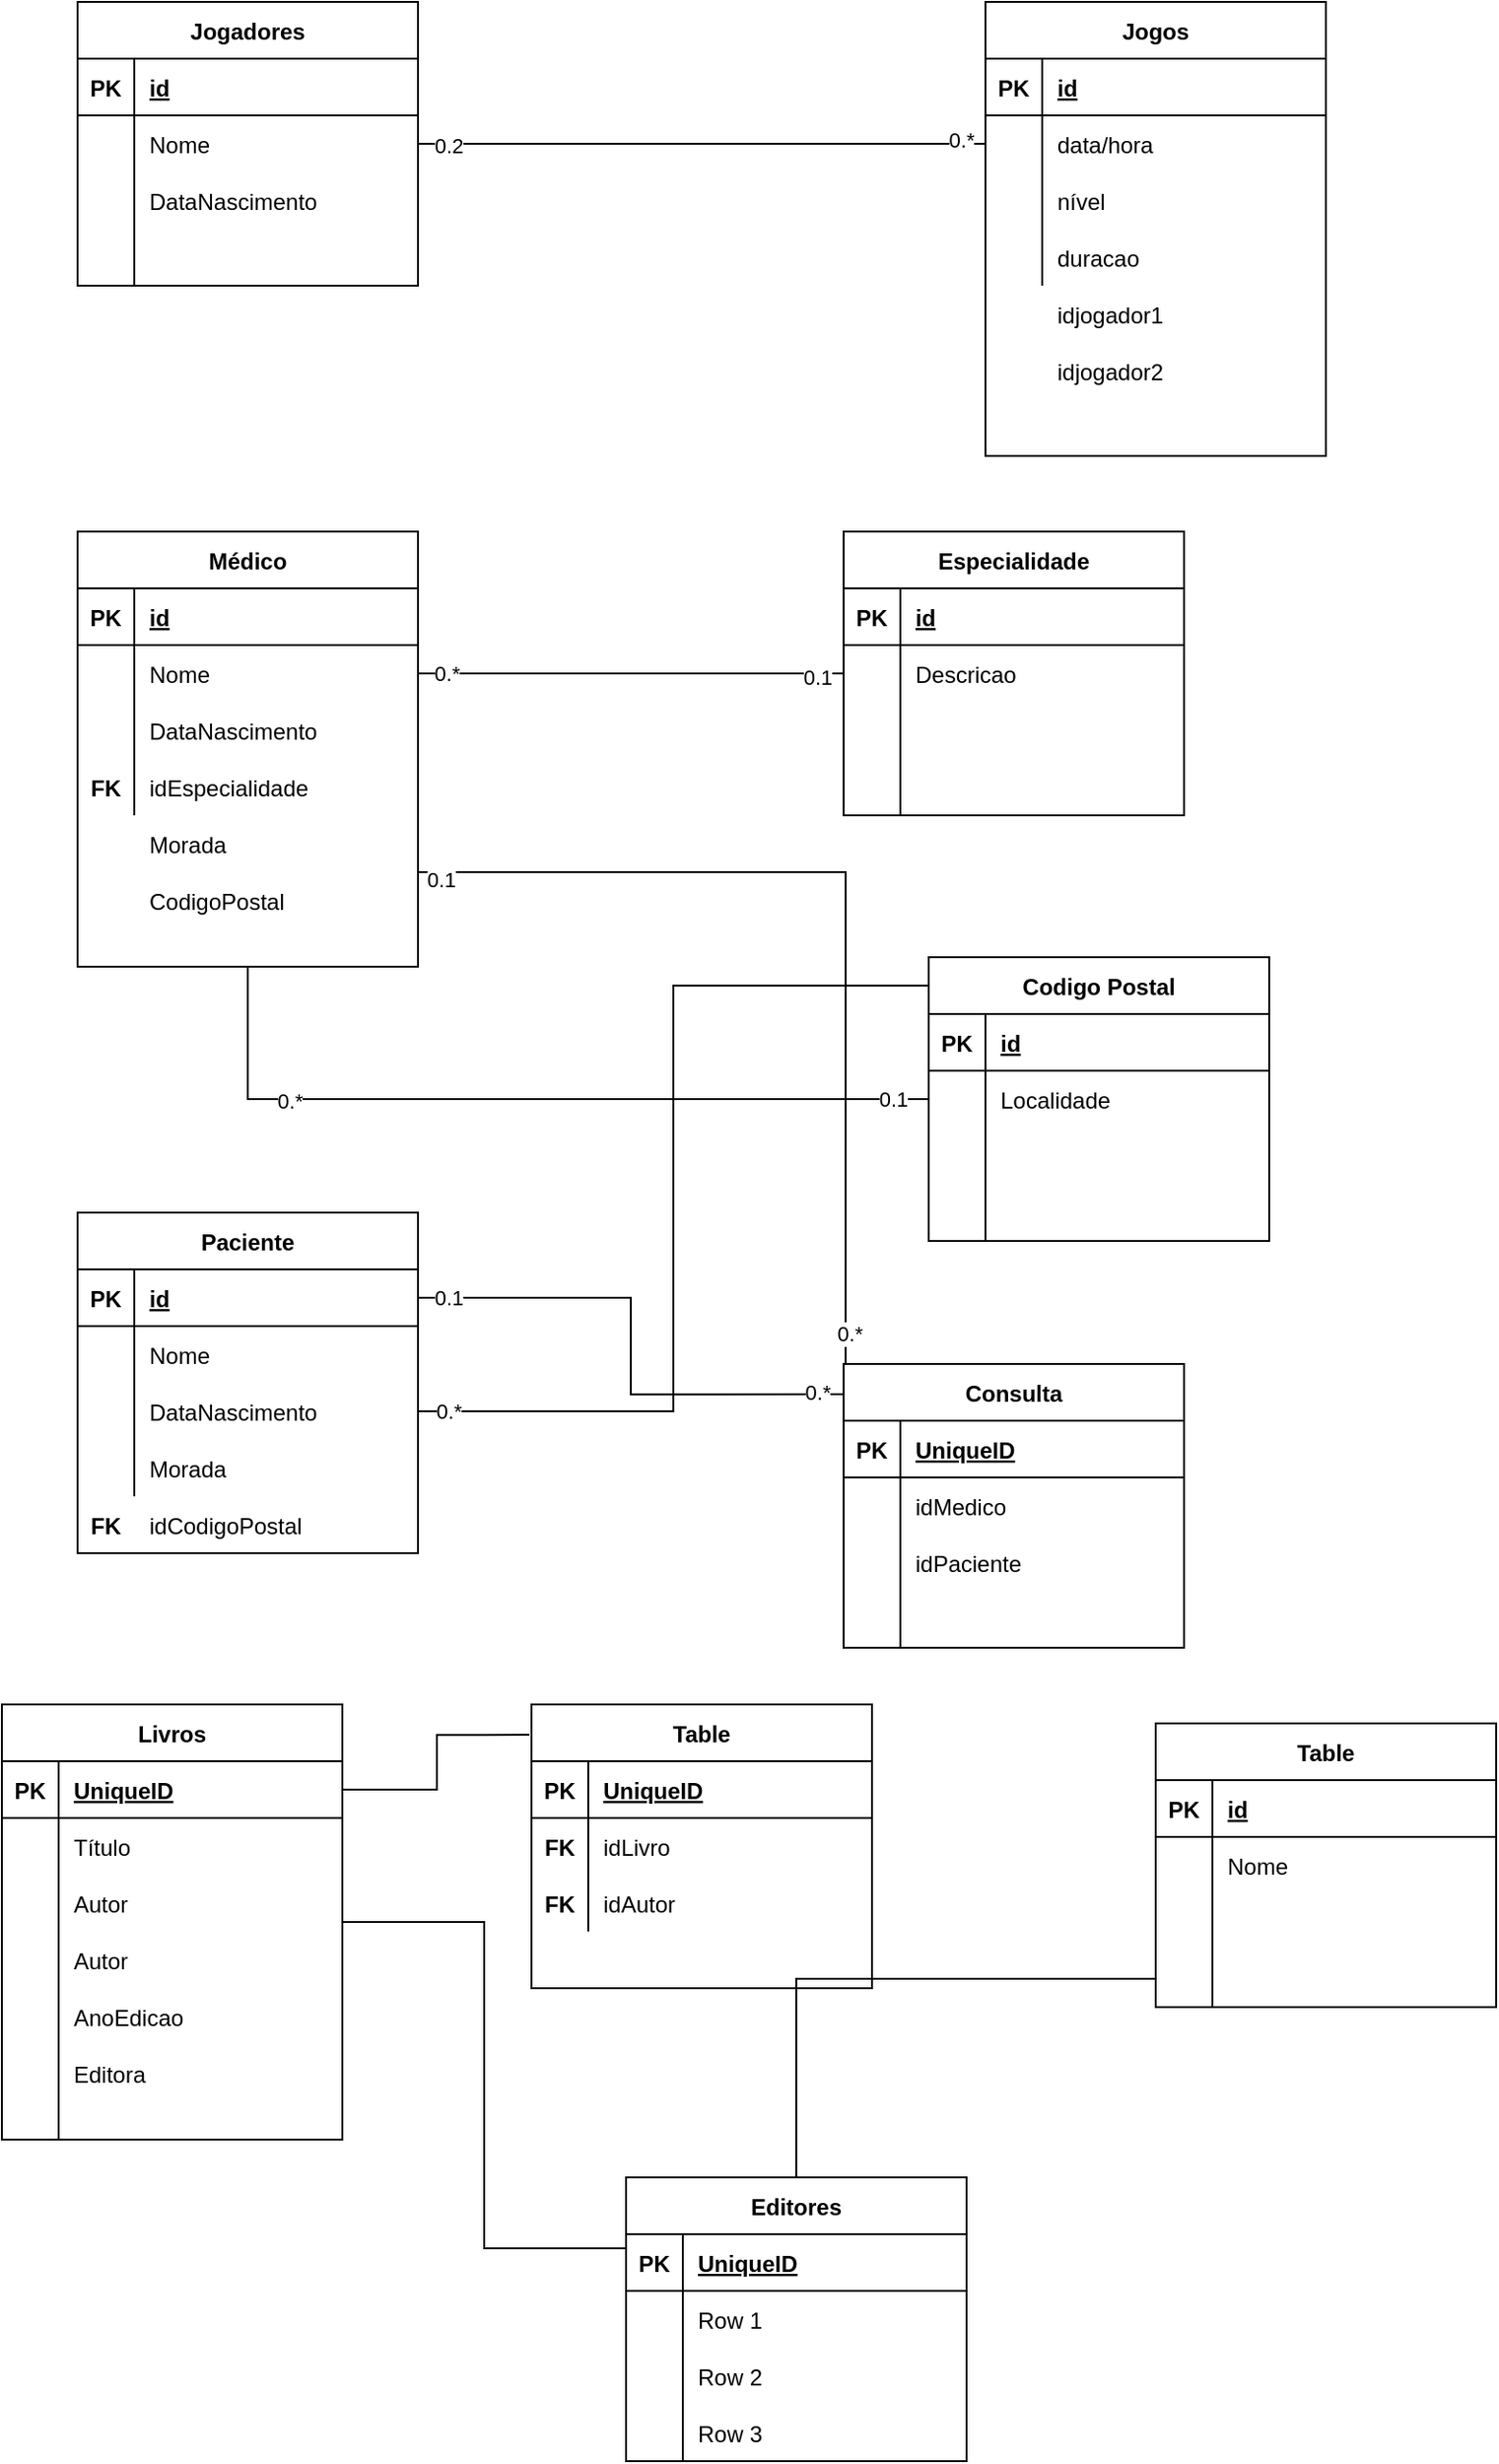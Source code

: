 <mxfile version="20.6.0" type="github">
  <diagram id="dueYhTf5aeWeawkQ0wvd" name="Página-1">
    <mxGraphModel dx="942" dy="608" grid="1" gridSize="10" guides="1" tooltips="1" connect="1" arrows="1" fold="1" page="1" pageScale="1" pageWidth="900" pageHeight="1600" math="0" shadow="0">
      <root>
        <mxCell id="0" />
        <mxCell id="1" parent="0" />
        <mxCell id="jJqNI8mb0rDzVdS-ulG8-1" value="Jogadores" style="shape=table;startSize=30;container=1;collapsible=1;childLayout=tableLayout;fixedRows=1;rowLines=0;fontStyle=1;align=center;resizeLast=1;" vertex="1" parent="1">
          <mxGeometry x="80" y="80" width="180" height="150" as="geometry" />
        </mxCell>
        <mxCell id="jJqNI8mb0rDzVdS-ulG8-2" value="" style="shape=tableRow;horizontal=0;startSize=0;swimlaneHead=0;swimlaneBody=0;fillColor=none;collapsible=0;dropTarget=0;points=[[0,0.5],[1,0.5]];portConstraint=eastwest;top=0;left=0;right=0;bottom=1;" vertex="1" parent="jJqNI8mb0rDzVdS-ulG8-1">
          <mxGeometry y="30" width="180" height="30" as="geometry" />
        </mxCell>
        <mxCell id="jJqNI8mb0rDzVdS-ulG8-3" value="PK" style="shape=partialRectangle;connectable=0;fillColor=none;top=0;left=0;bottom=0;right=0;fontStyle=1;overflow=hidden;" vertex="1" parent="jJqNI8mb0rDzVdS-ulG8-2">
          <mxGeometry width="30" height="30" as="geometry">
            <mxRectangle width="30" height="30" as="alternateBounds" />
          </mxGeometry>
        </mxCell>
        <mxCell id="jJqNI8mb0rDzVdS-ulG8-4" value="id" style="shape=partialRectangle;connectable=0;fillColor=none;top=0;left=0;bottom=0;right=0;align=left;spacingLeft=6;fontStyle=5;overflow=hidden;" vertex="1" parent="jJqNI8mb0rDzVdS-ulG8-2">
          <mxGeometry x="30" width="150" height="30" as="geometry">
            <mxRectangle width="150" height="30" as="alternateBounds" />
          </mxGeometry>
        </mxCell>
        <mxCell id="jJqNI8mb0rDzVdS-ulG8-5" value="" style="shape=tableRow;horizontal=0;startSize=0;swimlaneHead=0;swimlaneBody=0;fillColor=none;collapsible=0;dropTarget=0;points=[[0,0.5],[1,0.5]];portConstraint=eastwest;top=0;left=0;right=0;bottom=0;" vertex="1" parent="jJqNI8mb0rDzVdS-ulG8-1">
          <mxGeometry y="60" width="180" height="30" as="geometry" />
        </mxCell>
        <mxCell id="jJqNI8mb0rDzVdS-ulG8-6" value="" style="shape=partialRectangle;connectable=0;fillColor=none;top=0;left=0;bottom=0;right=0;editable=1;overflow=hidden;" vertex="1" parent="jJqNI8mb0rDzVdS-ulG8-5">
          <mxGeometry width="30" height="30" as="geometry">
            <mxRectangle width="30" height="30" as="alternateBounds" />
          </mxGeometry>
        </mxCell>
        <mxCell id="jJqNI8mb0rDzVdS-ulG8-7" value="Nome" style="shape=partialRectangle;connectable=0;fillColor=none;top=0;left=0;bottom=0;right=0;align=left;spacingLeft=6;overflow=hidden;" vertex="1" parent="jJqNI8mb0rDzVdS-ulG8-5">
          <mxGeometry x="30" width="150" height="30" as="geometry">
            <mxRectangle width="150" height="30" as="alternateBounds" />
          </mxGeometry>
        </mxCell>
        <mxCell id="jJqNI8mb0rDzVdS-ulG8-8" value="" style="shape=tableRow;horizontal=0;startSize=0;swimlaneHead=0;swimlaneBody=0;fillColor=none;collapsible=0;dropTarget=0;points=[[0,0.5],[1,0.5]];portConstraint=eastwest;top=0;left=0;right=0;bottom=0;" vertex="1" parent="jJqNI8mb0rDzVdS-ulG8-1">
          <mxGeometry y="90" width="180" height="30" as="geometry" />
        </mxCell>
        <mxCell id="jJqNI8mb0rDzVdS-ulG8-9" value="" style="shape=partialRectangle;connectable=0;fillColor=none;top=0;left=0;bottom=0;right=0;editable=1;overflow=hidden;" vertex="1" parent="jJqNI8mb0rDzVdS-ulG8-8">
          <mxGeometry width="30" height="30" as="geometry">
            <mxRectangle width="30" height="30" as="alternateBounds" />
          </mxGeometry>
        </mxCell>
        <mxCell id="jJqNI8mb0rDzVdS-ulG8-10" value="DataNascimento" style="shape=partialRectangle;connectable=0;fillColor=none;top=0;left=0;bottom=0;right=0;align=left;spacingLeft=6;overflow=hidden;" vertex="1" parent="jJqNI8mb0rDzVdS-ulG8-8">
          <mxGeometry x="30" width="150" height="30" as="geometry">
            <mxRectangle width="150" height="30" as="alternateBounds" />
          </mxGeometry>
        </mxCell>
        <mxCell id="jJqNI8mb0rDzVdS-ulG8-11" value="" style="shape=tableRow;horizontal=0;startSize=0;swimlaneHead=0;swimlaneBody=0;fillColor=none;collapsible=0;dropTarget=0;points=[[0,0.5],[1,0.5]];portConstraint=eastwest;top=0;left=0;right=0;bottom=0;" vertex="1" parent="jJqNI8mb0rDzVdS-ulG8-1">
          <mxGeometry y="120" width="180" height="30" as="geometry" />
        </mxCell>
        <mxCell id="jJqNI8mb0rDzVdS-ulG8-12" value="" style="shape=partialRectangle;connectable=0;fillColor=none;top=0;left=0;bottom=0;right=0;editable=1;overflow=hidden;" vertex="1" parent="jJqNI8mb0rDzVdS-ulG8-11">
          <mxGeometry width="30" height="30" as="geometry">
            <mxRectangle width="30" height="30" as="alternateBounds" />
          </mxGeometry>
        </mxCell>
        <mxCell id="jJqNI8mb0rDzVdS-ulG8-13" value="" style="shape=partialRectangle;connectable=0;fillColor=none;top=0;left=0;bottom=0;right=0;align=left;spacingLeft=6;overflow=hidden;" vertex="1" parent="jJqNI8mb0rDzVdS-ulG8-11">
          <mxGeometry x="30" width="150" height="30" as="geometry">
            <mxRectangle width="150" height="30" as="alternateBounds" />
          </mxGeometry>
        </mxCell>
        <mxCell id="jJqNI8mb0rDzVdS-ulG8-14" value="Jogos" style="shape=table;startSize=30;container=1;collapsible=1;childLayout=tableLayout;fixedRows=1;rowLines=0;fontStyle=1;align=center;resizeLast=1;" vertex="1" parent="1">
          <mxGeometry x="560" y="80" width="180" height="240" as="geometry" />
        </mxCell>
        <mxCell id="jJqNI8mb0rDzVdS-ulG8-15" value="" style="shape=tableRow;horizontal=0;startSize=0;swimlaneHead=0;swimlaneBody=0;fillColor=none;collapsible=0;dropTarget=0;points=[[0,0.5],[1,0.5]];portConstraint=eastwest;top=0;left=0;right=0;bottom=1;" vertex="1" parent="jJqNI8mb0rDzVdS-ulG8-14">
          <mxGeometry y="30" width="180" height="30" as="geometry" />
        </mxCell>
        <mxCell id="jJqNI8mb0rDzVdS-ulG8-16" value="PK" style="shape=partialRectangle;connectable=0;fillColor=none;top=0;left=0;bottom=0;right=0;fontStyle=1;overflow=hidden;" vertex="1" parent="jJqNI8mb0rDzVdS-ulG8-15">
          <mxGeometry width="30" height="30" as="geometry">
            <mxRectangle width="30" height="30" as="alternateBounds" />
          </mxGeometry>
        </mxCell>
        <mxCell id="jJqNI8mb0rDzVdS-ulG8-17" value="id" style="shape=partialRectangle;connectable=0;fillColor=none;top=0;left=0;bottom=0;right=0;align=left;spacingLeft=6;fontStyle=5;overflow=hidden;" vertex="1" parent="jJqNI8mb0rDzVdS-ulG8-15">
          <mxGeometry x="30" width="150" height="30" as="geometry">
            <mxRectangle width="150" height="30" as="alternateBounds" />
          </mxGeometry>
        </mxCell>
        <mxCell id="jJqNI8mb0rDzVdS-ulG8-18" value="" style="shape=tableRow;horizontal=0;startSize=0;swimlaneHead=0;swimlaneBody=0;fillColor=none;collapsible=0;dropTarget=0;points=[[0,0.5],[1,0.5]];portConstraint=eastwest;top=0;left=0;right=0;bottom=0;" vertex="1" parent="jJqNI8mb0rDzVdS-ulG8-14">
          <mxGeometry y="60" width="180" height="30" as="geometry" />
        </mxCell>
        <mxCell id="jJqNI8mb0rDzVdS-ulG8-19" value="" style="shape=partialRectangle;connectable=0;fillColor=none;top=0;left=0;bottom=0;right=0;editable=1;overflow=hidden;" vertex="1" parent="jJqNI8mb0rDzVdS-ulG8-18">
          <mxGeometry width="30" height="30" as="geometry">
            <mxRectangle width="30" height="30" as="alternateBounds" />
          </mxGeometry>
        </mxCell>
        <mxCell id="jJqNI8mb0rDzVdS-ulG8-20" value="data/hora" style="shape=partialRectangle;connectable=0;fillColor=none;top=0;left=0;bottom=0;right=0;align=left;spacingLeft=6;overflow=hidden;" vertex="1" parent="jJqNI8mb0rDzVdS-ulG8-18">
          <mxGeometry x="30" width="150" height="30" as="geometry">
            <mxRectangle width="150" height="30" as="alternateBounds" />
          </mxGeometry>
        </mxCell>
        <mxCell id="jJqNI8mb0rDzVdS-ulG8-21" value="" style="shape=tableRow;horizontal=0;startSize=0;swimlaneHead=0;swimlaneBody=0;fillColor=none;collapsible=0;dropTarget=0;points=[[0,0.5],[1,0.5]];portConstraint=eastwest;top=0;left=0;right=0;bottom=0;" vertex="1" parent="jJqNI8mb0rDzVdS-ulG8-14">
          <mxGeometry y="90" width="180" height="30" as="geometry" />
        </mxCell>
        <mxCell id="jJqNI8mb0rDzVdS-ulG8-22" value="" style="shape=partialRectangle;connectable=0;fillColor=none;top=0;left=0;bottom=0;right=0;editable=1;overflow=hidden;" vertex="1" parent="jJqNI8mb0rDzVdS-ulG8-21">
          <mxGeometry width="30" height="30" as="geometry">
            <mxRectangle width="30" height="30" as="alternateBounds" />
          </mxGeometry>
        </mxCell>
        <mxCell id="jJqNI8mb0rDzVdS-ulG8-23" value="nível" style="shape=partialRectangle;connectable=0;fillColor=none;top=0;left=0;bottom=0;right=0;align=left;spacingLeft=6;overflow=hidden;" vertex="1" parent="jJqNI8mb0rDzVdS-ulG8-21">
          <mxGeometry x="30" width="150" height="30" as="geometry">
            <mxRectangle width="150" height="30" as="alternateBounds" />
          </mxGeometry>
        </mxCell>
        <mxCell id="jJqNI8mb0rDzVdS-ulG8-24" value="" style="shape=tableRow;horizontal=0;startSize=0;swimlaneHead=0;swimlaneBody=0;fillColor=none;collapsible=0;dropTarget=0;points=[[0,0.5],[1,0.5]];portConstraint=eastwest;top=0;left=0;right=0;bottom=0;" vertex="1" parent="jJqNI8mb0rDzVdS-ulG8-14">
          <mxGeometry y="120" width="180" height="30" as="geometry" />
        </mxCell>
        <mxCell id="jJqNI8mb0rDzVdS-ulG8-25" value="" style="shape=partialRectangle;connectable=0;fillColor=none;top=0;left=0;bottom=0;right=0;editable=1;overflow=hidden;" vertex="1" parent="jJqNI8mb0rDzVdS-ulG8-24">
          <mxGeometry width="30" height="30" as="geometry">
            <mxRectangle width="30" height="30" as="alternateBounds" />
          </mxGeometry>
        </mxCell>
        <mxCell id="jJqNI8mb0rDzVdS-ulG8-26" value="duracao" style="shape=partialRectangle;connectable=0;fillColor=none;top=0;left=0;bottom=0;right=0;align=left;spacingLeft=6;overflow=hidden;" vertex="1" parent="jJqNI8mb0rDzVdS-ulG8-24">
          <mxGeometry x="30" width="150" height="30" as="geometry">
            <mxRectangle width="150" height="30" as="alternateBounds" />
          </mxGeometry>
        </mxCell>
        <mxCell id="jJqNI8mb0rDzVdS-ulG8-27" value="idjogador1" style="shape=partialRectangle;connectable=0;fillColor=none;top=0;left=0;bottom=0;right=0;align=left;spacingLeft=6;overflow=hidden;" vertex="1" parent="1">
          <mxGeometry x="590" y="230" width="150" height="30" as="geometry">
            <mxRectangle width="150" height="30" as="alternateBounds" />
          </mxGeometry>
        </mxCell>
        <mxCell id="jJqNI8mb0rDzVdS-ulG8-28" value="idjogador2" style="shape=partialRectangle;connectable=0;fillColor=none;top=0;left=0;bottom=0;right=0;align=left;spacingLeft=6;overflow=hidden;" vertex="1" parent="1">
          <mxGeometry x="590" y="260" width="150" height="30" as="geometry">
            <mxRectangle width="150" height="30" as="alternateBounds" />
          </mxGeometry>
        </mxCell>
        <mxCell id="jJqNI8mb0rDzVdS-ulG8-29" style="edgeStyle=orthogonalEdgeStyle;rounded=0;orthogonalLoop=1;jettySize=auto;html=1;entryX=0;entryY=0.5;entryDx=0;entryDy=0;endArrow=none;endFill=0;" edge="1" parent="1" source="jJqNI8mb0rDzVdS-ulG8-5" target="jJqNI8mb0rDzVdS-ulG8-18">
          <mxGeometry relative="1" as="geometry" />
        </mxCell>
        <mxCell id="jJqNI8mb0rDzVdS-ulG8-30" value="0.2" style="edgeLabel;html=1;align=center;verticalAlign=middle;resizable=0;points=[];" vertex="1" connectable="0" parent="jJqNI8mb0rDzVdS-ulG8-29">
          <mxGeometry x="-0.893" y="-1" relative="1" as="geometry">
            <mxPoint as="offset" />
          </mxGeometry>
        </mxCell>
        <mxCell id="jJqNI8mb0rDzVdS-ulG8-31" value="0.*" style="edgeLabel;html=1;align=center;verticalAlign=middle;resizable=0;points=[];" vertex="1" connectable="0" parent="jJqNI8mb0rDzVdS-ulG8-29">
          <mxGeometry x="0.913" y="2" relative="1" as="geometry">
            <mxPoint as="offset" />
          </mxGeometry>
        </mxCell>
        <mxCell id="jJqNI8mb0rDzVdS-ulG8-76" style="edgeStyle=orthogonalEdgeStyle;rounded=0;orthogonalLoop=1;jettySize=auto;html=1;entryX=0;entryY=0.5;entryDx=0;entryDy=0;endArrow=none;endFill=0;" edge="1" parent="1" source="jJqNI8mb0rDzVdS-ulG8-32" target="jJqNI8mb0rDzVdS-ulG8-67">
          <mxGeometry relative="1" as="geometry">
            <Array as="points">
              <mxPoint x="170" y="660" />
            </Array>
          </mxGeometry>
        </mxCell>
        <mxCell id="jJqNI8mb0rDzVdS-ulG8-77" value="0.1" style="edgeLabel;html=1;align=center;verticalAlign=middle;resizable=0;points=[];" vertex="1" connectable="0" parent="jJqNI8mb0rDzVdS-ulG8-76">
          <mxGeometry x="0.797" y="-1" relative="1" as="geometry">
            <mxPoint x="24" y="-1" as="offset" />
          </mxGeometry>
        </mxCell>
        <mxCell id="jJqNI8mb0rDzVdS-ulG8-78" value="0.*" style="edgeLabel;html=1;align=center;verticalAlign=middle;resizable=0;points=[];" vertex="1" connectable="0" parent="jJqNI8mb0rDzVdS-ulG8-76">
          <mxGeometry x="-0.501" y="-1" relative="1" as="geometry">
            <mxPoint x="-16" as="offset" />
          </mxGeometry>
        </mxCell>
        <mxCell id="jJqNI8mb0rDzVdS-ulG8-114" style="edgeStyle=orthogonalEdgeStyle;rounded=0;orthogonalLoop=1;jettySize=auto;html=1;entryX=0.006;entryY=0.14;entryDx=0;entryDy=0;entryPerimeter=0;endArrow=none;endFill=0;" edge="1" parent="1" source="jJqNI8mb0rDzVdS-ulG8-32" target="jJqNI8mb0rDzVdS-ulG8-98">
          <mxGeometry relative="1" as="geometry">
            <Array as="points">
              <mxPoint x="486" y="540" />
            </Array>
          </mxGeometry>
        </mxCell>
        <mxCell id="jJqNI8mb0rDzVdS-ulG8-115" value="0.1" style="edgeLabel;html=1;align=center;verticalAlign=middle;resizable=0;points=[];" vertex="1" connectable="0" parent="jJqNI8mb0rDzVdS-ulG8-114">
          <mxGeometry x="-0.953" y="-4" relative="1" as="geometry">
            <mxPoint as="offset" />
          </mxGeometry>
        </mxCell>
        <mxCell id="jJqNI8mb0rDzVdS-ulG8-116" value="0.*" style="edgeLabel;html=1;align=center;verticalAlign=middle;resizable=0;points=[];" vertex="1" connectable="0" parent="jJqNI8mb0rDzVdS-ulG8-114">
          <mxGeometry x="0.854" y="2" relative="1" as="geometry">
            <mxPoint as="offset" />
          </mxGeometry>
        </mxCell>
        <mxCell id="jJqNI8mb0rDzVdS-ulG8-32" value="Médico" style="shape=table;startSize=30;container=1;collapsible=1;childLayout=tableLayout;fixedRows=1;rowLines=0;fontStyle=1;align=center;resizeLast=1;" vertex="1" parent="1">
          <mxGeometry x="80" y="360" width="180" height="230" as="geometry" />
        </mxCell>
        <mxCell id="jJqNI8mb0rDzVdS-ulG8-33" value="" style="shape=tableRow;horizontal=0;startSize=0;swimlaneHead=0;swimlaneBody=0;fillColor=none;collapsible=0;dropTarget=0;points=[[0,0.5],[1,0.5]];portConstraint=eastwest;top=0;left=0;right=0;bottom=1;" vertex="1" parent="jJqNI8mb0rDzVdS-ulG8-32">
          <mxGeometry y="30" width="180" height="30" as="geometry" />
        </mxCell>
        <mxCell id="jJqNI8mb0rDzVdS-ulG8-34" value="PK" style="shape=partialRectangle;connectable=0;fillColor=none;top=0;left=0;bottom=0;right=0;fontStyle=1;overflow=hidden;" vertex="1" parent="jJqNI8mb0rDzVdS-ulG8-33">
          <mxGeometry width="30" height="30" as="geometry">
            <mxRectangle width="30" height="30" as="alternateBounds" />
          </mxGeometry>
        </mxCell>
        <mxCell id="jJqNI8mb0rDzVdS-ulG8-35" value="id" style="shape=partialRectangle;connectable=0;fillColor=none;top=0;left=0;bottom=0;right=0;align=left;spacingLeft=6;fontStyle=5;overflow=hidden;" vertex="1" parent="jJqNI8mb0rDzVdS-ulG8-33">
          <mxGeometry x="30" width="150" height="30" as="geometry">
            <mxRectangle width="150" height="30" as="alternateBounds" />
          </mxGeometry>
        </mxCell>
        <mxCell id="jJqNI8mb0rDzVdS-ulG8-36" value="" style="shape=tableRow;horizontal=0;startSize=0;swimlaneHead=0;swimlaneBody=0;fillColor=none;collapsible=0;dropTarget=0;points=[[0,0.5],[1,0.5]];portConstraint=eastwest;top=0;left=0;right=0;bottom=0;" vertex="1" parent="jJqNI8mb0rDzVdS-ulG8-32">
          <mxGeometry y="60" width="180" height="30" as="geometry" />
        </mxCell>
        <mxCell id="jJqNI8mb0rDzVdS-ulG8-37" value="" style="shape=partialRectangle;connectable=0;fillColor=none;top=0;left=0;bottom=0;right=0;editable=1;overflow=hidden;" vertex="1" parent="jJqNI8mb0rDzVdS-ulG8-36">
          <mxGeometry width="30" height="30" as="geometry">
            <mxRectangle width="30" height="30" as="alternateBounds" />
          </mxGeometry>
        </mxCell>
        <mxCell id="jJqNI8mb0rDzVdS-ulG8-38" value="Nome" style="shape=partialRectangle;connectable=0;fillColor=none;top=0;left=0;bottom=0;right=0;align=left;spacingLeft=6;overflow=hidden;" vertex="1" parent="jJqNI8mb0rDzVdS-ulG8-36">
          <mxGeometry x="30" width="150" height="30" as="geometry">
            <mxRectangle width="150" height="30" as="alternateBounds" />
          </mxGeometry>
        </mxCell>
        <mxCell id="jJqNI8mb0rDzVdS-ulG8-39" value="" style="shape=tableRow;horizontal=0;startSize=0;swimlaneHead=0;swimlaneBody=0;fillColor=none;collapsible=0;dropTarget=0;points=[[0,0.5],[1,0.5]];portConstraint=eastwest;top=0;left=0;right=0;bottom=0;" vertex="1" parent="jJqNI8mb0rDzVdS-ulG8-32">
          <mxGeometry y="90" width="180" height="30" as="geometry" />
        </mxCell>
        <mxCell id="jJqNI8mb0rDzVdS-ulG8-40" value="" style="shape=partialRectangle;connectable=0;fillColor=none;top=0;left=0;bottom=0;right=0;editable=1;overflow=hidden;" vertex="1" parent="jJqNI8mb0rDzVdS-ulG8-39">
          <mxGeometry width="30" height="30" as="geometry">
            <mxRectangle width="30" height="30" as="alternateBounds" />
          </mxGeometry>
        </mxCell>
        <mxCell id="jJqNI8mb0rDzVdS-ulG8-41" value="DataNascimento" style="shape=partialRectangle;connectable=0;fillColor=none;top=0;left=0;bottom=0;right=0;align=left;spacingLeft=6;overflow=hidden;" vertex="1" parent="jJqNI8mb0rDzVdS-ulG8-39">
          <mxGeometry x="30" width="150" height="30" as="geometry">
            <mxRectangle width="150" height="30" as="alternateBounds" />
          </mxGeometry>
        </mxCell>
        <mxCell id="jJqNI8mb0rDzVdS-ulG8-42" value="" style="shape=tableRow;horizontal=0;startSize=0;swimlaneHead=0;swimlaneBody=0;fillColor=none;collapsible=0;dropTarget=0;points=[[0,0.5],[1,0.5]];portConstraint=eastwest;top=0;left=0;right=0;bottom=0;" vertex="1" parent="jJqNI8mb0rDzVdS-ulG8-32">
          <mxGeometry y="120" width="180" height="30" as="geometry" />
        </mxCell>
        <mxCell id="jJqNI8mb0rDzVdS-ulG8-43" value="FK" style="shape=partialRectangle;connectable=0;fillColor=none;top=0;left=0;bottom=0;right=0;editable=1;overflow=hidden;fontStyle=1" vertex="1" parent="jJqNI8mb0rDzVdS-ulG8-42">
          <mxGeometry width="30" height="30" as="geometry">
            <mxRectangle width="30" height="30" as="alternateBounds" />
          </mxGeometry>
        </mxCell>
        <mxCell id="jJqNI8mb0rDzVdS-ulG8-44" value="idEspecialidade" style="shape=partialRectangle;connectable=0;fillColor=none;top=0;left=0;bottom=0;right=0;align=left;spacingLeft=6;overflow=hidden;" vertex="1" parent="jJqNI8mb0rDzVdS-ulG8-42">
          <mxGeometry x="30" width="150" height="30" as="geometry">
            <mxRectangle width="150" height="30" as="alternateBounds" />
          </mxGeometry>
        </mxCell>
        <mxCell id="jJqNI8mb0rDzVdS-ulG8-45" value="Morada" style="shape=partialRectangle;connectable=0;fillColor=none;top=0;left=0;bottom=0;right=0;align=left;spacingLeft=6;overflow=hidden;" vertex="1" parent="1">
          <mxGeometry x="110" y="510" width="150" height="30" as="geometry">
            <mxRectangle width="150" height="30" as="alternateBounds" />
          </mxGeometry>
        </mxCell>
        <mxCell id="jJqNI8mb0rDzVdS-ulG8-46" value="CodigoPostal" style="shape=partialRectangle;connectable=0;fillColor=none;top=0;left=0;bottom=0;right=0;align=left;spacingLeft=6;overflow=hidden;" vertex="1" parent="1">
          <mxGeometry x="110" y="540" width="150" height="30" as="geometry">
            <mxRectangle width="150" height="30" as="alternateBounds" />
          </mxGeometry>
        </mxCell>
        <mxCell id="jJqNI8mb0rDzVdS-ulG8-47" value="Especialidade" style="shape=table;startSize=30;container=1;collapsible=1;childLayout=tableLayout;fixedRows=1;rowLines=0;fontStyle=1;align=center;resizeLast=1;" vertex="1" parent="1">
          <mxGeometry x="485" y="360" width="180" height="150" as="geometry" />
        </mxCell>
        <mxCell id="jJqNI8mb0rDzVdS-ulG8-48" value="" style="shape=tableRow;horizontal=0;startSize=0;swimlaneHead=0;swimlaneBody=0;fillColor=none;collapsible=0;dropTarget=0;points=[[0,0.5],[1,0.5]];portConstraint=eastwest;top=0;left=0;right=0;bottom=1;" vertex="1" parent="jJqNI8mb0rDzVdS-ulG8-47">
          <mxGeometry y="30" width="180" height="30" as="geometry" />
        </mxCell>
        <mxCell id="jJqNI8mb0rDzVdS-ulG8-49" value="PK" style="shape=partialRectangle;connectable=0;fillColor=none;top=0;left=0;bottom=0;right=0;fontStyle=1;overflow=hidden;" vertex="1" parent="jJqNI8mb0rDzVdS-ulG8-48">
          <mxGeometry width="30" height="30" as="geometry">
            <mxRectangle width="30" height="30" as="alternateBounds" />
          </mxGeometry>
        </mxCell>
        <mxCell id="jJqNI8mb0rDzVdS-ulG8-50" value="id" style="shape=partialRectangle;connectable=0;fillColor=none;top=0;left=0;bottom=0;right=0;align=left;spacingLeft=6;fontStyle=5;overflow=hidden;" vertex="1" parent="jJqNI8mb0rDzVdS-ulG8-48">
          <mxGeometry x="30" width="150" height="30" as="geometry">
            <mxRectangle width="150" height="30" as="alternateBounds" />
          </mxGeometry>
        </mxCell>
        <mxCell id="jJqNI8mb0rDzVdS-ulG8-51" value="" style="shape=tableRow;horizontal=0;startSize=0;swimlaneHead=0;swimlaneBody=0;fillColor=none;collapsible=0;dropTarget=0;points=[[0,0.5],[1,0.5]];portConstraint=eastwest;top=0;left=0;right=0;bottom=0;" vertex="1" parent="jJqNI8mb0rDzVdS-ulG8-47">
          <mxGeometry y="60" width="180" height="30" as="geometry" />
        </mxCell>
        <mxCell id="jJqNI8mb0rDzVdS-ulG8-52" value="" style="shape=partialRectangle;connectable=0;fillColor=none;top=0;left=0;bottom=0;right=0;editable=1;overflow=hidden;" vertex="1" parent="jJqNI8mb0rDzVdS-ulG8-51">
          <mxGeometry width="30" height="30" as="geometry">
            <mxRectangle width="30" height="30" as="alternateBounds" />
          </mxGeometry>
        </mxCell>
        <mxCell id="jJqNI8mb0rDzVdS-ulG8-53" value="Descricao" style="shape=partialRectangle;connectable=0;fillColor=none;top=0;left=0;bottom=0;right=0;align=left;spacingLeft=6;overflow=hidden;" vertex="1" parent="jJqNI8mb0rDzVdS-ulG8-51">
          <mxGeometry x="30" width="150" height="30" as="geometry">
            <mxRectangle width="150" height="30" as="alternateBounds" />
          </mxGeometry>
        </mxCell>
        <mxCell id="jJqNI8mb0rDzVdS-ulG8-54" value="" style="shape=tableRow;horizontal=0;startSize=0;swimlaneHead=0;swimlaneBody=0;fillColor=none;collapsible=0;dropTarget=0;points=[[0,0.5],[1,0.5]];portConstraint=eastwest;top=0;left=0;right=0;bottom=0;" vertex="1" parent="jJqNI8mb0rDzVdS-ulG8-47">
          <mxGeometry y="90" width="180" height="30" as="geometry" />
        </mxCell>
        <mxCell id="jJqNI8mb0rDzVdS-ulG8-55" value="" style="shape=partialRectangle;connectable=0;fillColor=none;top=0;left=0;bottom=0;right=0;editable=1;overflow=hidden;" vertex="1" parent="jJqNI8mb0rDzVdS-ulG8-54">
          <mxGeometry width="30" height="30" as="geometry">
            <mxRectangle width="30" height="30" as="alternateBounds" />
          </mxGeometry>
        </mxCell>
        <mxCell id="jJqNI8mb0rDzVdS-ulG8-56" value="" style="shape=partialRectangle;connectable=0;fillColor=none;top=0;left=0;bottom=0;right=0;align=left;spacingLeft=6;overflow=hidden;" vertex="1" parent="jJqNI8mb0rDzVdS-ulG8-54">
          <mxGeometry x="30" width="150" height="30" as="geometry">
            <mxRectangle width="150" height="30" as="alternateBounds" />
          </mxGeometry>
        </mxCell>
        <mxCell id="jJqNI8mb0rDzVdS-ulG8-57" value="" style="shape=tableRow;horizontal=0;startSize=0;swimlaneHead=0;swimlaneBody=0;fillColor=none;collapsible=0;dropTarget=0;points=[[0,0.5],[1,0.5]];portConstraint=eastwest;top=0;left=0;right=0;bottom=0;" vertex="1" parent="jJqNI8mb0rDzVdS-ulG8-47">
          <mxGeometry y="120" width="180" height="30" as="geometry" />
        </mxCell>
        <mxCell id="jJqNI8mb0rDzVdS-ulG8-58" value="" style="shape=partialRectangle;connectable=0;fillColor=none;top=0;left=0;bottom=0;right=0;editable=1;overflow=hidden;" vertex="1" parent="jJqNI8mb0rDzVdS-ulG8-57">
          <mxGeometry width="30" height="30" as="geometry">
            <mxRectangle width="30" height="30" as="alternateBounds" />
          </mxGeometry>
        </mxCell>
        <mxCell id="jJqNI8mb0rDzVdS-ulG8-59" value="" style="shape=partialRectangle;connectable=0;fillColor=none;top=0;left=0;bottom=0;right=0;align=left;spacingLeft=6;overflow=hidden;" vertex="1" parent="jJqNI8mb0rDzVdS-ulG8-57">
          <mxGeometry x="30" width="150" height="30" as="geometry">
            <mxRectangle width="150" height="30" as="alternateBounds" />
          </mxGeometry>
        </mxCell>
        <mxCell id="jJqNI8mb0rDzVdS-ulG8-60" style="edgeStyle=orthogonalEdgeStyle;rounded=0;orthogonalLoop=1;jettySize=auto;html=1;entryX=0;entryY=0.5;entryDx=0;entryDy=0;endArrow=none;endFill=0;" edge="1" parent="1" source="jJqNI8mb0rDzVdS-ulG8-36" target="jJqNI8mb0rDzVdS-ulG8-51">
          <mxGeometry relative="1" as="geometry" />
        </mxCell>
        <mxCell id="jJqNI8mb0rDzVdS-ulG8-61" value="0.*" style="edgeLabel;html=1;align=center;verticalAlign=middle;resizable=0;points=[];" vertex="1" connectable="0" parent="jJqNI8mb0rDzVdS-ulG8-60">
          <mxGeometry x="-0.867" relative="1" as="geometry">
            <mxPoint as="offset" />
          </mxGeometry>
        </mxCell>
        <mxCell id="jJqNI8mb0rDzVdS-ulG8-62" value="0.1" style="edgeLabel;html=1;align=center;verticalAlign=middle;resizable=0;points=[];" vertex="1" connectable="0" parent="jJqNI8mb0rDzVdS-ulG8-60">
          <mxGeometry x="0.876" y="-2" relative="1" as="geometry">
            <mxPoint as="offset" />
          </mxGeometry>
        </mxCell>
        <mxCell id="jJqNI8mb0rDzVdS-ulG8-63" value="Codigo Postal" style="shape=table;startSize=30;container=1;collapsible=1;childLayout=tableLayout;fixedRows=1;rowLines=0;fontStyle=1;align=center;resizeLast=1;" vertex="1" parent="1">
          <mxGeometry x="530" y="585" width="180" height="150" as="geometry" />
        </mxCell>
        <mxCell id="jJqNI8mb0rDzVdS-ulG8-64" value="" style="shape=tableRow;horizontal=0;startSize=0;swimlaneHead=0;swimlaneBody=0;fillColor=none;collapsible=0;dropTarget=0;points=[[0,0.5],[1,0.5]];portConstraint=eastwest;top=0;left=0;right=0;bottom=1;" vertex="1" parent="jJqNI8mb0rDzVdS-ulG8-63">
          <mxGeometry y="30" width="180" height="30" as="geometry" />
        </mxCell>
        <mxCell id="jJqNI8mb0rDzVdS-ulG8-65" value="PK" style="shape=partialRectangle;connectable=0;fillColor=none;top=0;left=0;bottom=0;right=0;fontStyle=1;overflow=hidden;" vertex="1" parent="jJqNI8mb0rDzVdS-ulG8-64">
          <mxGeometry width="30" height="30" as="geometry">
            <mxRectangle width="30" height="30" as="alternateBounds" />
          </mxGeometry>
        </mxCell>
        <mxCell id="jJqNI8mb0rDzVdS-ulG8-66" value="id" style="shape=partialRectangle;connectable=0;fillColor=none;top=0;left=0;bottom=0;right=0;align=left;spacingLeft=6;fontStyle=5;overflow=hidden;" vertex="1" parent="jJqNI8mb0rDzVdS-ulG8-64">
          <mxGeometry x="30" width="150" height="30" as="geometry">
            <mxRectangle width="150" height="30" as="alternateBounds" />
          </mxGeometry>
        </mxCell>
        <mxCell id="jJqNI8mb0rDzVdS-ulG8-67" value="" style="shape=tableRow;horizontal=0;startSize=0;swimlaneHead=0;swimlaneBody=0;fillColor=none;collapsible=0;dropTarget=0;points=[[0,0.5],[1,0.5]];portConstraint=eastwest;top=0;left=0;right=0;bottom=0;" vertex="1" parent="jJqNI8mb0rDzVdS-ulG8-63">
          <mxGeometry y="60" width="180" height="30" as="geometry" />
        </mxCell>
        <mxCell id="jJqNI8mb0rDzVdS-ulG8-68" value="" style="shape=partialRectangle;connectable=0;fillColor=none;top=0;left=0;bottom=0;right=0;editable=1;overflow=hidden;" vertex="1" parent="jJqNI8mb0rDzVdS-ulG8-67">
          <mxGeometry width="30" height="30" as="geometry">
            <mxRectangle width="30" height="30" as="alternateBounds" />
          </mxGeometry>
        </mxCell>
        <mxCell id="jJqNI8mb0rDzVdS-ulG8-69" value="Localidade" style="shape=partialRectangle;connectable=0;fillColor=none;top=0;left=0;bottom=0;right=0;align=left;spacingLeft=6;overflow=hidden;" vertex="1" parent="jJqNI8mb0rDzVdS-ulG8-67">
          <mxGeometry x="30" width="150" height="30" as="geometry">
            <mxRectangle width="150" height="30" as="alternateBounds" />
          </mxGeometry>
        </mxCell>
        <mxCell id="jJqNI8mb0rDzVdS-ulG8-70" value="" style="shape=tableRow;horizontal=0;startSize=0;swimlaneHead=0;swimlaneBody=0;fillColor=none;collapsible=0;dropTarget=0;points=[[0,0.5],[1,0.5]];portConstraint=eastwest;top=0;left=0;right=0;bottom=0;" vertex="1" parent="jJqNI8mb0rDzVdS-ulG8-63">
          <mxGeometry y="90" width="180" height="30" as="geometry" />
        </mxCell>
        <mxCell id="jJqNI8mb0rDzVdS-ulG8-71" value="" style="shape=partialRectangle;connectable=0;fillColor=none;top=0;left=0;bottom=0;right=0;editable=1;overflow=hidden;" vertex="1" parent="jJqNI8mb0rDzVdS-ulG8-70">
          <mxGeometry width="30" height="30" as="geometry">
            <mxRectangle width="30" height="30" as="alternateBounds" />
          </mxGeometry>
        </mxCell>
        <mxCell id="jJqNI8mb0rDzVdS-ulG8-72" value="" style="shape=partialRectangle;connectable=0;fillColor=none;top=0;left=0;bottom=0;right=0;align=left;spacingLeft=6;overflow=hidden;" vertex="1" parent="jJqNI8mb0rDzVdS-ulG8-70">
          <mxGeometry x="30" width="150" height="30" as="geometry">
            <mxRectangle width="150" height="30" as="alternateBounds" />
          </mxGeometry>
        </mxCell>
        <mxCell id="jJqNI8mb0rDzVdS-ulG8-73" value="" style="shape=tableRow;horizontal=0;startSize=0;swimlaneHead=0;swimlaneBody=0;fillColor=none;collapsible=0;dropTarget=0;points=[[0,0.5],[1,0.5]];portConstraint=eastwest;top=0;left=0;right=0;bottom=0;" vertex="1" parent="jJqNI8mb0rDzVdS-ulG8-63">
          <mxGeometry y="120" width="180" height="30" as="geometry" />
        </mxCell>
        <mxCell id="jJqNI8mb0rDzVdS-ulG8-74" value="" style="shape=partialRectangle;connectable=0;fillColor=none;top=0;left=0;bottom=0;right=0;editable=1;overflow=hidden;" vertex="1" parent="jJqNI8mb0rDzVdS-ulG8-73">
          <mxGeometry width="30" height="30" as="geometry">
            <mxRectangle width="30" height="30" as="alternateBounds" />
          </mxGeometry>
        </mxCell>
        <mxCell id="jJqNI8mb0rDzVdS-ulG8-75" value="" style="shape=partialRectangle;connectable=0;fillColor=none;top=0;left=0;bottom=0;right=0;align=left;spacingLeft=6;overflow=hidden;" vertex="1" parent="jJqNI8mb0rDzVdS-ulG8-73">
          <mxGeometry x="30" width="150" height="30" as="geometry">
            <mxRectangle width="150" height="30" as="alternateBounds" />
          </mxGeometry>
        </mxCell>
        <mxCell id="jJqNI8mb0rDzVdS-ulG8-79" value="Paciente" style="shape=table;startSize=30;container=1;collapsible=1;childLayout=tableLayout;fixedRows=1;rowLines=0;fontStyle=1;align=center;resizeLast=1;" vertex="1" parent="1">
          <mxGeometry x="80" y="720" width="180" height="180" as="geometry" />
        </mxCell>
        <mxCell id="jJqNI8mb0rDzVdS-ulG8-80" value="" style="shape=tableRow;horizontal=0;startSize=0;swimlaneHead=0;swimlaneBody=0;fillColor=none;collapsible=0;dropTarget=0;points=[[0,0.5],[1,0.5]];portConstraint=eastwest;top=0;left=0;right=0;bottom=1;" vertex="1" parent="jJqNI8mb0rDzVdS-ulG8-79">
          <mxGeometry y="30" width="180" height="30" as="geometry" />
        </mxCell>
        <mxCell id="jJqNI8mb0rDzVdS-ulG8-81" value="PK" style="shape=partialRectangle;connectable=0;fillColor=none;top=0;left=0;bottom=0;right=0;fontStyle=1;overflow=hidden;" vertex="1" parent="jJqNI8mb0rDzVdS-ulG8-80">
          <mxGeometry width="30" height="30" as="geometry">
            <mxRectangle width="30" height="30" as="alternateBounds" />
          </mxGeometry>
        </mxCell>
        <mxCell id="jJqNI8mb0rDzVdS-ulG8-82" value="id" style="shape=partialRectangle;connectable=0;fillColor=none;top=0;left=0;bottom=0;right=0;align=left;spacingLeft=6;fontStyle=5;overflow=hidden;" vertex="1" parent="jJqNI8mb0rDzVdS-ulG8-80">
          <mxGeometry x="30" width="150" height="30" as="geometry">
            <mxRectangle width="150" height="30" as="alternateBounds" />
          </mxGeometry>
        </mxCell>
        <mxCell id="jJqNI8mb0rDzVdS-ulG8-83" value="" style="shape=tableRow;horizontal=0;startSize=0;swimlaneHead=0;swimlaneBody=0;fillColor=none;collapsible=0;dropTarget=0;points=[[0,0.5],[1,0.5]];portConstraint=eastwest;top=0;left=0;right=0;bottom=0;" vertex="1" parent="jJqNI8mb0rDzVdS-ulG8-79">
          <mxGeometry y="60" width="180" height="30" as="geometry" />
        </mxCell>
        <mxCell id="jJqNI8mb0rDzVdS-ulG8-84" value="" style="shape=partialRectangle;connectable=0;fillColor=none;top=0;left=0;bottom=0;right=0;editable=1;overflow=hidden;" vertex="1" parent="jJqNI8mb0rDzVdS-ulG8-83">
          <mxGeometry width="30" height="30" as="geometry">
            <mxRectangle width="30" height="30" as="alternateBounds" />
          </mxGeometry>
        </mxCell>
        <mxCell id="jJqNI8mb0rDzVdS-ulG8-85" value="Nome" style="shape=partialRectangle;connectable=0;fillColor=none;top=0;left=0;bottom=0;right=0;align=left;spacingLeft=6;overflow=hidden;" vertex="1" parent="jJqNI8mb0rDzVdS-ulG8-83">
          <mxGeometry x="30" width="150" height="30" as="geometry">
            <mxRectangle width="150" height="30" as="alternateBounds" />
          </mxGeometry>
        </mxCell>
        <mxCell id="jJqNI8mb0rDzVdS-ulG8-86" value="" style="shape=tableRow;horizontal=0;startSize=0;swimlaneHead=0;swimlaneBody=0;fillColor=none;collapsible=0;dropTarget=0;points=[[0,0.5],[1,0.5]];portConstraint=eastwest;top=0;left=0;right=0;bottom=0;" vertex="1" parent="jJqNI8mb0rDzVdS-ulG8-79">
          <mxGeometry y="90" width="180" height="30" as="geometry" />
        </mxCell>
        <mxCell id="jJqNI8mb0rDzVdS-ulG8-87" value="" style="shape=partialRectangle;connectable=0;fillColor=none;top=0;left=0;bottom=0;right=0;editable=1;overflow=hidden;" vertex="1" parent="jJqNI8mb0rDzVdS-ulG8-86">
          <mxGeometry width="30" height="30" as="geometry">
            <mxRectangle width="30" height="30" as="alternateBounds" />
          </mxGeometry>
        </mxCell>
        <mxCell id="jJqNI8mb0rDzVdS-ulG8-88" value="DataNascimento" style="shape=partialRectangle;connectable=0;fillColor=none;top=0;left=0;bottom=0;right=0;align=left;spacingLeft=6;overflow=hidden;" vertex="1" parent="jJqNI8mb0rDzVdS-ulG8-86">
          <mxGeometry x="30" width="150" height="30" as="geometry">
            <mxRectangle width="150" height="30" as="alternateBounds" />
          </mxGeometry>
        </mxCell>
        <mxCell id="jJqNI8mb0rDzVdS-ulG8-89" value="" style="shape=tableRow;horizontal=0;startSize=0;swimlaneHead=0;swimlaneBody=0;fillColor=none;collapsible=0;dropTarget=0;points=[[0,0.5],[1,0.5]];portConstraint=eastwest;top=0;left=0;right=0;bottom=0;" vertex="1" parent="jJqNI8mb0rDzVdS-ulG8-79">
          <mxGeometry y="120" width="180" height="30" as="geometry" />
        </mxCell>
        <mxCell id="jJqNI8mb0rDzVdS-ulG8-90" value="" style="shape=partialRectangle;connectable=0;fillColor=none;top=0;left=0;bottom=0;right=0;editable=1;overflow=hidden;" vertex="1" parent="jJqNI8mb0rDzVdS-ulG8-89">
          <mxGeometry width="30" height="30" as="geometry">
            <mxRectangle width="30" height="30" as="alternateBounds" />
          </mxGeometry>
        </mxCell>
        <mxCell id="jJqNI8mb0rDzVdS-ulG8-91" value="Morada" style="shape=partialRectangle;connectable=0;fillColor=none;top=0;left=0;bottom=0;right=0;align=left;spacingLeft=6;overflow=hidden;" vertex="1" parent="jJqNI8mb0rDzVdS-ulG8-89">
          <mxGeometry x="30" width="150" height="30" as="geometry">
            <mxRectangle width="150" height="30" as="alternateBounds" />
          </mxGeometry>
        </mxCell>
        <mxCell id="jJqNI8mb0rDzVdS-ulG8-94" value="FK" style="shape=partialRectangle;connectable=0;fillColor=none;top=0;left=0;bottom=0;right=0;editable=1;overflow=hidden;fontStyle=1" vertex="1" parent="1">
          <mxGeometry x="80" y="870" width="30" height="30" as="geometry">
            <mxRectangle width="30" height="30" as="alternateBounds" />
          </mxGeometry>
        </mxCell>
        <mxCell id="jJqNI8mb0rDzVdS-ulG8-95" value="idCodigoPostal" style="shape=partialRectangle;connectable=0;fillColor=none;top=0;left=0;bottom=0;right=0;align=left;spacingLeft=6;overflow=hidden;" vertex="1" parent="1">
          <mxGeometry x="110" y="870" width="150" height="30" as="geometry">
            <mxRectangle width="150" height="30" as="alternateBounds" />
          </mxGeometry>
        </mxCell>
        <mxCell id="jJqNI8mb0rDzVdS-ulG8-96" style="edgeStyle=orthogonalEdgeStyle;rounded=0;orthogonalLoop=1;jettySize=auto;html=1;entryX=0;entryY=0.1;entryDx=0;entryDy=0;entryPerimeter=0;endArrow=none;endFill=0;" edge="1" parent="1" source="jJqNI8mb0rDzVdS-ulG8-86" target="jJqNI8mb0rDzVdS-ulG8-63">
          <mxGeometry relative="1" as="geometry" />
        </mxCell>
        <mxCell id="jJqNI8mb0rDzVdS-ulG8-97" value="0.*" style="edgeLabel;html=1;align=center;verticalAlign=middle;resizable=0;points=[];" vertex="1" connectable="0" parent="jJqNI8mb0rDzVdS-ulG8-96">
          <mxGeometry x="-0.938" relative="1" as="geometry">
            <mxPoint as="offset" />
          </mxGeometry>
        </mxCell>
        <mxCell id="jJqNI8mb0rDzVdS-ulG8-98" value="Consulta" style="shape=table;startSize=30;container=1;collapsible=1;childLayout=tableLayout;fixedRows=1;rowLines=0;fontStyle=1;align=center;resizeLast=1;" vertex="1" parent="1">
          <mxGeometry x="485" y="800" width="180" height="150" as="geometry" />
        </mxCell>
        <mxCell id="jJqNI8mb0rDzVdS-ulG8-99" value="" style="shape=tableRow;horizontal=0;startSize=0;swimlaneHead=0;swimlaneBody=0;fillColor=none;collapsible=0;dropTarget=0;points=[[0,0.5],[1,0.5]];portConstraint=eastwest;top=0;left=0;right=0;bottom=1;" vertex="1" parent="jJqNI8mb0rDzVdS-ulG8-98">
          <mxGeometry y="30" width="180" height="30" as="geometry" />
        </mxCell>
        <mxCell id="jJqNI8mb0rDzVdS-ulG8-100" value="PK" style="shape=partialRectangle;connectable=0;fillColor=none;top=0;left=0;bottom=0;right=0;fontStyle=1;overflow=hidden;" vertex="1" parent="jJqNI8mb0rDzVdS-ulG8-99">
          <mxGeometry width="30" height="30" as="geometry">
            <mxRectangle width="30" height="30" as="alternateBounds" />
          </mxGeometry>
        </mxCell>
        <mxCell id="jJqNI8mb0rDzVdS-ulG8-101" value="UniqueID" style="shape=partialRectangle;connectable=0;fillColor=none;top=0;left=0;bottom=0;right=0;align=left;spacingLeft=6;fontStyle=5;overflow=hidden;" vertex="1" parent="jJqNI8mb0rDzVdS-ulG8-99">
          <mxGeometry x="30" width="150" height="30" as="geometry">
            <mxRectangle width="150" height="30" as="alternateBounds" />
          </mxGeometry>
        </mxCell>
        <mxCell id="jJqNI8mb0rDzVdS-ulG8-102" value="" style="shape=tableRow;horizontal=0;startSize=0;swimlaneHead=0;swimlaneBody=0;fillColor=none;collapsible=0;dropTarget=0;points=[[0,0.5],[1,0.5]];portConstraint=eastwest;top=0;left=0;right=0;bottom=0;" vertex="1" parent="jJqNI8mb0rDzVdS-ulG8-98">
          <mxGeometry y="60" width="180" height="30" as="geometry" />
        </mxCell>
        <mxCell id="jJqNI8mb0rDzVdS-ulG8-103" value="" style="shape=partialRectangle;connectable=0;fillColor=none;top=0;left=0;bottom=0;right=0;editable=1;overflow=hidden;" vertex="1" parent="jJqNI8mb0rDzVdS-ulG8-102">
          <mxGeometry width="30" height="30" as="geometry">
            <mxRectangle width="30" height="30" as="alternateBounds" />
          </mxGeometry>
        </mxCell>
        <mxCell id="jJqNI8mb0rDzVdS-ulG8-104" value="idMedico" style="shape=partialRectangle;connectable=0;fillColor=none;top=0;left=0;bottom=0;right=0;align=left;spacingLeft=6;overflow=hidden;" vertex="1" parent="jJqNI8mb0rDzVdS-ulG8-102">
          <mxGeometry x="30" width="150" height="30" as="geometry">
            <mxRectangle width="150" height="30" as="alternateBounds" />
          </mxGeometry>
        </mxCell>
        <mxCell id="jJqNI8mb0rDzVdS-ulG8-105" value="" style="shape=tableRow;horizontal=0;startSize=0;swimlaneHead=0;swimlaneBody=0;fillColor=none;collapsible=0;dropTarget=0;points=[[0,0.5],[1,0.5]];portConstraint=eastwest;top=0;left=0;right=0;bottom=0;" vertex="1" parent="jJqNI8mb0rDzVdS-ulG8-98">
          <mxGeometry y="90" width="180" height="30" as="geometry" />
        </mxCell>
        <mxCell id="jJqNI8mb0rDzVdS-ulG8-106" value="" style="shape=partialRectangle;connectable=0;fillColor=none;top=0;left=0;bottom=0;right=0;editable=1;overflow=hidden;" vertex="1" parent="jJqNI8mb0rDzVdS-ulG8-105">
          <mxGeometry width="30" height="30" as="geometry">
            <mxRectangle width="30" height="30" as="alternateBounds" />
          </mxGeometry>
        </mxCell>
        <mxCell id="jJqNI8mb0rDzVdS-ulG8-107" value="idPaciente" style="shape=partialRectangle;connectable=0;fillColor=none;top=0;left=0;bottom=0;right=0;align=left;spacingLeft=6;overflow=hidden;" vertex="1" parent="jJqNI8mb0rDzVdS-ulG8-105">
          <mxGeometry x="30" width="150" height="30" as="geometry">
            <mxRectangle width="150" height="30" as="alternateBounds" />
          </mxGeometry>
        </mxCell>
        <mxCell id="jJqNI8mb0rDzVdS-ulG8-108" value="" style="shape=tableRow;horizontal=0;startSize=0;swimlaneHead=0;swimlaneBody=0;fillColor=none;collapsible=0;dropTarget=0;points=[[0,0.5],[1,0.5]];portConstraint=eastwest;top=0;left=0;right=0;bottom=0;" vertex="1" parent="jJqNI8mb0rDzVdS-ulG8-98">
          <mxGeometry y="120" width="180" height="30" as="geometry" />
        </mxCell>
        <mxCell id="jJqNI8mb0rDzVdS-ulG8-109" value="" style="shape=partialRectangle;connectable=0;fillColor=none;top=0;left=0;bottom=0;right=0;editable=1;overflow=hidden;" vertex="1" parent="jJqNI8mb0rDzVdS-ulG8-108">
          <mxGeometry width="30" height="30" as="geometry">
            <mxRectangle width="30" height="30" as="alternateBounds" />
          </mxGeometry>
        </mxCell>
        <mxCell id="jJqNI8mb0rDzVdS-ulG8-110" value="" style="shape=partialRectangle;connectable=0;fillColor=none;top=0;left=0;bottom=0;right=0;align=left;spacingLeft=6;overflow=hidden;" vertex="1" parent="jJqNI8mb0rDzVdS-ulG8-108">
          <mxGeometry x="30" width="150" height="30" as="geometry">
            <mxRectangle width="150" height="30" as="alternateBounds" />
          </mxGeometry>
        </mxCell>
        <mxCell id="jJqNI8mb0rDzVdS-ulG8-111" style="edgeStyle=orthogonalEdgeStyle;rounded=0;orthogonalLoop=1;jettySize=auto;html=1;entryX=0;entryY=0.107;entryDx=0;entryDy=0;entryPerimeter=0;endArrow=none;endFill=0;" edge="1" parent="1" source="jJqNI8mb0rDzVdS-ulG8-80" target="jJqNI8mb0rDzVdS-ulG8-98">
          <mxGeometry relative="1" as="geometry" />
        </mxCell>
        <mxCell id="jJqNI8mb0rDzVdS-ulG8-112" value="0.1" style="edgeLabel;html=1;align=center;verticalAlign=middle;resizable=0;points=[];" vertex="1" connectable="0" parent="jJqNI8mb0rDzVdS-ulG8-111">
          <mxGeometry x="-0.884" relative="1" as="geometry">
            <mxPoint as="offset" />
          </mxGeometry>
        </mxCell>
        <mxCell id="jJqNI8mb0rDzVdS-ulG8-113" value="0.*" style="edgeLabel;html=1;align=center;verticalAlign=middle;resizable=0;points=[];" vertex="1" connectable="0" parent="jJqNI8mb0rDzVdS-ulG8-111">
          <mxGeometry x="0.899" y="1" relative="1" as="geometry">
            <mxPoint as="offset" />
          </mxGeometry>
        </mxCell>
        <mxCell id="jJqNI8mb0rDzVdS-ulG8-174" style="edgeStyle=orthogonalEdgeStyle;rounded=0;orthogonalLoop=1;jettySize=auto;html=1;entryX=0;entryY=0.25;entryDx=0;entryDy=0;endArrow=none;endFill=0;" edge="1" parent="1" source="jJqNI8mb0rDzVdS-ulG8-117" target="jJqNI8mb0rDzVdS-ulG8-159">
          <mxGeometry relative="1" as="geometry" />
        </mxCell>
        <mxCell id="jJqNI8mb0rDzVdS-ulG8-117" value="Livros" style="shape=table;startSize=30;container=1;collapsible=1;childLayout=tableLayout;fixedRows=1;rowLines=0;fontStyle=1;align=center;resizeLast=1;" vertex="1" parent="1">
          <mxGeometry x="40" y="980" width="180" height="230" as="geometry" />
        </mxCell>
        <mxCell id="jJqNI8mb0rDzVdS-ulG8-118" value="" style="shape=tableRow;horizontal=0;startSize=0;swimlaneHead=0;swimlaneBody=0;fillColor=none;collapsible=0;dropTarget=0;points=[[0,0.5],[1,0.5]];portConstraint=eastwest;top=0;left=0;right=0;bottom=1;" vertex="1" parent="jJqNI8mb0rDzVdS-ulG8-117">
          <mxGeometry y="30" width="180" height="30" as="geometry" />
        </mxCell>
        <mxCell id="jJqNI8mb0rDzVdS-ulG8-119" value="PK" style="shape=partialRectangle;connectable=0;fillColor=none;top=0;left=0;bottom=0;right=0;fontStyle=1;overflow=hidden;" vertex="1" parent="jJqNI8mb0rDzVdS-ulG8-118">
          <mxGeometry width="30" height="30" as="geometry">
            <mxRectangle width="30" height="30" as="alternateBounds" />
          </mxGeometry>
        </mxCell>
        <mxCell id="jJqNI8mb0rDzVdS-ulG8-120" value="UniqueID" style="shape=partialRectangle;connectable=0;fillColor=none;top=0;left=0;bottom=0;right=0;align=left;spacingLeft=6;fontStyle=5;overflow=hidden;" vertex="1" parent="jJqNI8mb0rDzVdS-ulG8-118">
          <mxGeometry x="30" width="150" height="30" as="geometry">
            <mxRectangle width="150" height="30" as="alternateBounds" />
          </mxGeometry>
        </mxCell>
        <mxCell id="jJqNI8mb0rDzVdS-ulG8-121" value="" style="shape=tableRow;horizontal=0;startSize=0;swimlaneHead=0;swimlaneBody=0;fillColor=none;collapsible=0;dropTarget=0;points=[[0,0.5],[1,0.5]];portConstraint=eastwest;top=0;left=0;right=0;bottom=0;" vertex="1" parent="jJqNI8mb0rDzVdS-ulG8-117">
          <mxGeometry y="60" width="180" height="30" as="geometry" />
        </mxCell>
        <mxCell id="jJqNI8mb0rDzVdS-ulG8-122" value="" style="shape=partialRectangle;connectable=0;fillColor=none;top=0;left=0;bottom=0;right=0;editable=1;overflow=hidden;" vertex="1" parent="jJqNI8mb0rDzVdS-ulG8-121">
          <mxGeometry width="30" height="30" as="geometry">
            <mxRectangle width="30" height="30" as="alternateBounds" />
          </mxGeometry>
        </mxCell>
        <mxCell id="jJqNI8mb0rDzVdS-ulG8-123" value="Título" style="shape=partialRectangle;connectable=0;fillColor=none;top=0;left=0;bottom=0;right=0;align=left;spacingLeft=6;overflow=hidden;" vertex="1" parent="jJqNI8mb0rDzVdS-ulG8-121">
          <mxGeometry x="30" width="150" height="30" as="geometry">
            <mxRectangle width="150" height="30" as="alternateBounds" />
          </mxGeometry>
        </mxCell>
        <mxCell id="jJqNI8mb0rDzVdS-ulG8-124" value="" style="shape=tableRow;horizontal=0;startSize=0;swimlaneHead=0;swimlaneBody=0;fillColor=none;collapsible=0;dropTarget=0;points=[[0,0.5],[1,0.5]];portConstraint=eastwest;top=0;left=0;right=0;bottom=0;" vertex="1" parent="jJqNI8mb0rDzVdS-ulG8-117">
          <mxGeometry y="90" width="180" height="30" as="geometry" />
        </mxCell>
        <mxCell id="jJqNI8mb0rDzVdS-ulG8-125" value="" style="shape=partialRectangle;connectable=0;fillColor=none;top=0;left=0;bottom=0;right=0;editable=1;overflow=hidden;" vertex="1" parent="jJqNI8mb0rDzVdS-ulG8-124">
          <mxGeometry width="30" height="30" as="geometry">
            <mxRectangle width="30" height="30" as="alternateBounds" />
          </mxGeometry>
        </mxCell>
        <mxCell id="jJqNI8mb0rDzVdS-ulG8-126" value="Autor" style="shape=partialRectangle;connectable=0;fillColor=none;top=0;left=0;bottom=0;right=0;align=left;spacingLeft=6;overflow=hidden;" vertex="1" parent="jJqNI8mb0rDzVdS-ulG8-124">
          <mxGeometry x="30" width="150" height="30" as="geometry">
            <mxRectangle width="150" height="30" as="alternateBounds" />
          </mxGeometry>
        </mxCell>
        <mxCell id="jJqNI8mb0rDzVdS-ulG8-127" value="" style="shape=tableRow;horizontal=0;startSize=0;swimlaneHead=0;swimlaneBody=0;fillColor=none;collapsible=0;dropTarget=0;points=[[0,0.5],[1,0.5]];portConstraint=eastwest;top=0;left=0;right=0;bottom=0;" vertex="1" parent="jJqNI8mb0rDzVdS-ulG8-117">
          <mxGeometry y="120" width="180" height="110" as="geometry" />
        </mxCell>
        <mxCell id="jJqNI8mb0rDzVdS-ulG8-128" value="" style="shape=partialRectangle;connectable=0;fillColor=none;top=0;left=0;bottom=0;right=0;editable=1;overflow=hidden;" vertex="1" parent="jJqNI8mb0rDzVdS-ulG8-127">
          <mxGeometry width="30" height="110" as="geometry">
            <mxRectangle width="30" height="110" as="alternateBounds" />
          </mxGeometry>
        </mxCell>
        <mxCell id="jJqNI8mb0rDzVdS-ulG8-129" value="" style="shape=partialRectangle;connectable=0;fillColor=none;top=0;left=0;bottom=0;right=0;align=left;spacingLeft=6;overflow=hidden;" vertex="1" parent="jJqNI8mb0rDzVdS-ulG8-127">
          <mxGeometry x="30" width="150" height="110" as="geometry">
            <mxRectangle width="150" height="110" as="alternateBounds" />
          </mxGeometry>
        </mxCell>
        <mxCell id="jJqNI8mb0rDzVdS-ulG8-130" value="AnoEdicao" style="shape=partialRectangle;connectable=0;fillColor=none;top=0;left=0;bottom=0;right=0;align=left;spacingLeft=6;overflow=hidden;" vertex="1" parent="1">
          <mxGeometry x="70" y="1130" width="150" height="30" as="geometry">
            <mxRectangle width="150" height="30" as="alternateBounds" />
          </mxGeometry>
        </mxCell>
        <mxCell id="jJqNI8mb0rDzVdS-ulG8-131" value="Autor" style="shape=partialRectangle;connectable=0;fillColor=none;top=0;left=0;bottom=0;right=0;align=left;spacingLeft=6;overflow=hidden;" vertex="1" parent="1">
          <mxGeometry x="70" y="1100" width="150" height="30" as="geometry">
            <mxRectangle width="150" height="30" as="alternateBounds" />
          </mxGeometry>
        </mxCell>
        <mxCell id="jJqNI8mb0rDzVdS-ulG8-132" value="Editora" style="shape=partialRectangle;connectable=0;fillColor=none;top=0;left=0;bottom=0;right=0;align=left;spacingLeft=6;overflow=hidden;" vertex="1" parent="1">
          <mxGeometry x="70" y="1160" width="150" height="30" as="geometry">
            <mxRectangle width="150" height="30" as="alternateBounds" />
          </mxGeometry>
        </mxCell>
        <mxCell id="jJqNI8mb0rDzVdS-ulG8-133" value="Table" style="shape=table;startSize=30;container=1;collapsible=1;childLayout=tableLayout;fixedRows=1;rowLines=0;fontStyle=1;align=center;resizeLast=1;" vertex="1" parent="1">
          <mxGeometry x="320" y="980" width="180" height="150" as="geometry" />
        </mxCell>
        <mxCell id="jJqNI8mb0rDzVdS-ulG8-134" value="" style="shape=tableRow;horizontal=0;startSize=0;swimlaneHead=0;swimlaneBody=0;fillColor=none;collapsible=0;dropTarget=0;points=[[0,0.5],[1,0.5]];portConstraint=eastwest;top=0;left=0;right=0;bottom=1;" vertex="1" parent="jJqNI8mb0rDzVdS-ulG8-133">
          <mxGeometry y="30" width="180" height="30" as="geometry" />
        </mxCell>
        <mxCell id="jJqNI8mb0rDzVdS-ulG8-135" value="PK" style="shape=partialRectangle;connectable=0;fillColor=none;top=0;left=0;bottom=0;right=0;fontStyle=1;overflow=hidden;" vertex="1" parent="jJqNI8mb0rDzVdS-ulG8-134">
          <mxGeometry width="30" height="30" as="geometry">
            <mxRectangle width="30" height="30" as="alternateBounds" />
          </mxGeometry>
        </mxCell>
        <mxCell id="jJqNI8mb0rDzVdS-ulG8-136" value="UniqueID" style="shape=partialRectangle;connectable=0;fillColor=none;top=0;left=0;bottom=0;right=0;align=left;spacingLeft=6;fontStyle=5;overflow=hidden;" vertex="1" parent="jJqNI8mb0rDzVdS-ulG8-134">
          <mxGeometry x="30" width="150" height="30" as="geometry">
            <mxRectangle width="150" height="30" as="alternateBounds" />
          </mxGeometry>
        </mxCell>
        <mxCell id="jJqNI8mb0rDzVdS-ulG8-137" value="" style="shape=tableRow;horizontal=0;startSize=0;swimlaneHead=0;swimlaneBody=0;fillColor=none;collapsible=0;dropTarget=0;points=[[0,0.5],[1,0.5]];portConstraint=eastwest;top=0;left=0;right=0;bottom=0;" vertex="1" parent="jJqNI8mb0rDzVdS-ulG8-133">
          <mxGeometry y="60" width="180" height="30" as="geometry" />
        </mxCell>
        <mxCell id="jJqNI8mb0rDzVdS-ulG8-138" value="FK" style="shape=partialRectangle;connectable=0;fillColor=none;top=0;left=0;bottom=0;right=0;editable=1;overflow=hidden;fontStyle=1" vertex="1" parent="jJqNI8mb0rDzVdS-ulG8-137">
          <mxGeometry width="30" height="30" as="geometry">
            <mxRectangle width="30" height="30" as="alternateBounds" />
          </mxGeometry>
        </mxCell>
        <mxCell id="jJqNI8mb0rDzVdS-ulG8-139" value="idLivro" style="shape=partialRectangle;connectable=0;fillColor=none;top=0;left=0;bottom=0;right=0;align=left;spacingLeft=6;overflow=hidden;" vertex="1" parent="jJqNI8mb0rDzVdS-ulG8-137">
          <mxGeometry x="30" width="150" height="30" as="geometry">
            <mxRectangle width="150" height="30" as="alternateBounds" />
          </mxGeometry>
        </mxCell>
        <mxCell id="jJqNI8mb0rDzVdS-ulG8-140" value="" style="shape=tableRow;horizontal=0;startSize=0;swimlaneHead=0;swimlaneBody=0;fillColor=none;collapsible=0;dropTarget=0;points=[[0,0.5],[1,0.5]];portConstraint=eastwest;top=0;left=0;right=0;bottom=0;" vertex="1" parent="jJqNI8mb0rDzVdS-ulG8-133">
          <mxGeometry y="90" width="180" height="30" as="geometry" />
        </mxCell>
        <mxCell id="jJqNI8mb0rDzVdS-ulG8-141" value="FK" style="shape=partialRectangle;connectable=0;fillColor=none;top=0;left=0;bottom=0;right=0;editable=1;overflow=hidden;fontStyle=1" vertex="1" parent="jJqNI8mb0rDzVdS-ulG8-140">
          <mxGeometry width="30" height="30" as="geometry">
            <mxRectangle width="30" height="30" as="alternateBounds" />
          </mxGeometry>
        </mxCell>
        <mxCell id="jJqNI8mb0rDzVdS-ulG8-142" value="idAutor" style="shape=partialRectangle;connectable=0;fillColor=none;top=0;left=0;bottom=0;right=0;align=left;spacingLeft=6;overflow=hidden;" vertex="1" parent="jJqNI8mb0rDzVdS-ulG8-140">
          <mxGeometry x="30" width="150" height="30" as="geometry">
            <mxRectangle width="150" height="30" as="alternateBounds" />
          </mxGeometry>
        </mxCell>
        <mxCell id="jJqNI8mb0rDzVdS-ulG8-146" value="Table" style="shape=table;startSize=30;container=1;collapsible=1;childLayout=tableLayout;fixedRows=1;rowLines=0;fontStyle=1;align=center;resizeLast=1;" vertex="1" parent="1">
          <mxGeometry x="650" y="990" width="180" height="150" as="geometry" />
        </mxCell>
        <mxCell id="jJqNI8mb0rDzVdS-ulG8-147" value="" style="shape=tableRow;horizontal=0;startSize=0;swimlaneHead=0;swimlaneBody=0;fillColor=none;collapsible=0;dropTarget=0;points=[[0,0.5],[1,0.5]];portConstraint=eastwest;top=0;left=0;right=0;bottom=1;" vertex="1" parent="jJqNI8mb0rDzVdS-ulG8-146">
          <mxGeometry y="30" width="180" height="30" as="geometry" />
        </mxCell>
        <mxCell id="jJqNI8mb0rDzVdS-ulG8-148" value="PK" style="shape=partialRectangle;connectable=0;fillColor=none;top=0;left=0;bottom=0;right=0;fontStyle=1;overflow=hidden;" vertex="1" parent="jJqNI8mb0rDzVdS-ulG8-147">
          <mxGeometry width="30" height="30" as="geometry">
            <mxRectangle width="30" height="30" as="alternateBounds" />
          </mxGeometry>
        </mxCell>
        <mxCell id="jJqNI8mb0rDzVdS-ulG8-149" value="id" style="shape=partialRectangle;connectable=0;fillColor=none;top=0;left=0;bottom=0;right=0;align=left;spacingLeft=6;fontStyle=5;overflow=hidden;" vertex="1" parent="jJqNI8mb0rDzVdS-ulG8-147">
          <mxGeometry x="30" width="150" height="30" as="geometry">
            <mxRectangle width="150" height="30" as="alternateBounds" />
          </mxGeometry>
        </mxCell>
        <mxCell id="jJqNI8mb0rDzVdS-ulG8-150" value="" style="shape=tableRow;horizontal=0;startSize=0;swimlaneHead=0;swimlaneBody=0;fillColor=none;collapsible=0;dropTarget=0;points=[[0,0.5],[1,0.5]];portConstraint=eastwest;top=0;left=0;right=0;bottom=0;" vertex="1" parent="jJqNI8mb0rDzVdS-ulG8-146">
          <mxGeometry y="60" width="180" height="30" as="geometry" />
        </mxCell>
        <mxCell id="jJqNI8mb0rDzVdS-ulG8-151" value="" style="shape=partialRectangle;connectable=0;fillColor=none;top=0;left=0;bottom=0;right=0;editable=1;overflow=hidden;" vertex="1" parent="jJqNI8mb0rDzVdS-ulG8-150">
          <mxGeometry width="30" height="30" as="geometry">
            <mxRectangle width="30" height="30" as="alternateBounds" />
          </mxGeometry>
        </mxCell>
        <mxCell id="jJqNI8mb0rDzVdS-ulG8-152" value="Nome" style="shape=partialRectangle;connectable=0;fillColor=none;top=0;left=0;bottom=0;right=0;align=left;spacingLeft=6;overflow=hidden;" vertex="1" parent="jJqNI8mb0rDzVdS-ulG8-150">
          <mxGeometry x="30" width="150" height="30" as="geometry">
            <mxRectangle width="150" height="30" as="alternateBounds" />
          </mxGeometry>
        </mxCell>
        <mxCell id="jJqNI8mb0rDzVdS-ulG8-153" value="" style="shape=tableRow;horizontal=0;startSize=0;swimlaneHead=0;swimlaneBody=0;fillColor=none;collapsible=0;dropTarget=0;points=[[0,0.5],[1,0.5]];portConstraint=eastwest;top=0;left=0;right=0;bottom=0;" vertex="1" parent="jJqNI8mb0rDzVdS-ulG8-146">
          <mxGeometry y="90" width="180" height="30" as="geometry" />
        </mxCell>
        <mxCell id="jJqNI8mb0rDzVdS-ulG8-154" value="" style="shape=partialRectangle;connectable=0;fillColor=none;top=0;left=0;bottom=0;right=0;editable=1;overflow=hidden;" vertex="1" parent="jJqNI8mb0rDzVdS-ulG8-153">
          <mxGeometry width="30" height="30" as="geometry">
            <mxRectangle width="30" height="30" as="alternateBounds" />
          </mxGeometry>
        </mxCell>
        <mxCell id="jJqNI8mb0rDzVdS-ulG8-155" value="" style="shape=partialRectangle;connectable=0;fillColor=none;top=0;left=0;bottom=0;right=0;align=left;spacingLeft=6;overflow=hidden;" vertex="1" parent="jJqNI8mb0rDzVdS-ulG8-153">
          <mxGeometry x="30" width="150" height="30" as="geometry">
            <mxRectangle width="150" height="30" as="alternateBounds" />
          </mxGeometry>
        </mxCell>
        <mxCell id="jJqNI8mb0rDzVdS-ulG8-156" value="" style="shape=tableRow;horizontal=0;startSize=0;swimlaneHead=0;swimlaneBody=0;fillColor=none;collapsible=0;dropTarget=0;points=[[0,0.5],[1,0.5]];portConstraint=eastwest;top=0;left=0;right=0;bottom=0;" vertex="1" parent="jJqNI8mb0rDzVdS-ulG8-146">
          <mxGeometry y="120" width="180" height="30" as="geometry" />
        </mxCell>
        <mxCell id="jJqNI8mb0rDzVdS-ulG8-157" value="" style="shape=partialRectangle;connectable=0;fillColor=none;top=0;left=0;bottom=0;right=0;editable=1;overflow=hidden;" vertex="1" parent="jJqNI8mb0rDzVdS-ulG8-156">
          <mxGeometry width="30" height="30" as="geometry">
            <mxRectangle width="30" height="30" as="alternateBounds" />
          </mxGeometry>
        </mxCell>
        <mxCell id="jJqNI8mb0rDzVdS-ulG8-158" value="" style="shape=partialRectangle;connectable=0;fillColor=none;top=0;left=0;bottom=0;right=0;align=left;spacingLeft=6;overflow=hidden;" vertex="1" parent="jJqNI8mb0rDzVdS-ulG8-156">
          <mxGeometry x="30" width="150" height="30" as="geometry">
            <mxRectangle width="150" height="30" as="alternateBounds" />
          </mxGeometry>
        </mxCell>
        <mxCell id="jJqNI8mb0rDzVdS-ulG8-175" style="edgeStyle=orthogonalEdgeStyle;rounded=0;orthogonalLoop=1;jettySize=auto;html=1;entryX=0;entryY=0.5;entryDx=0;entryDy=0;endArrow=none;endFill=0;" edge="1" parent="1" source="jJqNI8mb0rDzVdS-ulG8-159" target="jJqNI8mb0rDzVdS-ulG8-156">
          <mxGeometry relative="1" as="geometry" />
        </mxCell>
        <mxCell id="jJqNI8mb0rDzVdS-ulG8-159" value="Editores" style="shape=table;startSize=30;container=1;collapsible=1;childLayout=tableLayout;fixedRows=1;rowLines=0;fontStyle=1;align=center;resizeLast=1;" vertex="1" parent="1">
          <mxGeometry x="370" y="1230" width="180" height="150" as="geometry" />
        </mxCell>
        <mxCell id="jJqNI8mb0rDzVdS-ulG8-160" value="" style="shape=tableRow;horizontal=0;startSize=0;swimlaneHead=0;swimlaneBody=0;fillColor=none;collapsible=0;dropTarget=0;points=[[0,0.5],[1,0.5]];portConstraint=eastwest;top=0;left=0;right=0;bottom=1;" vertex="1" parent="jJqNI8mb0rDzVdS-ulG8-159">
          <mxGeometry y="30" width="180" height="30" as="geometry" />
        </mxCell>
        <mxCell id="jJqNI8mb0rDzVdS-ulG8-161" value="PK" style="shape=partialRectangle;connectable=0;fillColor=none;top=0;left=0;bottom=0;right=0;fontStyle=1;overflow=hidden;" vertex="1" parent="jJqNI8mb0rDzVdS-ulG8-160">
          <mxGeometry width="30" height="30" as="geometry">
            <mxRectangle width="30" height="30" as="alternateBounds" />
          </mxGeometry>
        </mxCell>
        <mxCell id="jJqNI8mb0rDzVdS-ulG8-162" value="UniqueID" style="shape=partialRectangle;connectable=0;fillColor=none;top=0;left=0;bottom=0;right=0;align=left;spacingLeft=6;fontStyle=5;overflow=hidden;" vertex="1" parent="jJqNI8mb0rDzVdS-ulG8-160">
          <mxGeometry x="30" width="150" height="30" as="geometry">
            <mxRectangle width="150" height="30" as="alternateBounds" />
          </mxGeometry>
        </mxCell>
        <mxCell id="jJqNI8mb0rDzVdS-ulG8-163" value="" style="shape=tableRow;horizontal=0;startSize=0;swimlaneHead=0;swimlaneBody=0;fillColor=none;collapsible=0;dropTarget=0;points=[[0,0.5],[1,0.5]];portConstraint=eastwest;top=0;left=0;right=0;bottom=0;" vertex="1" parent="jJqNI8mb0rDzVdS-ulG8-159">
          <mxGeometry y="60" width="180" height="30" as="geometry" />
        </mxCell>
        <mxCell id="jJqNI8mb0rDzVdS-ulG8-164" value="" style="shape=partialRectangle;connectable=0;fillColor=none;top=0;left=0;bottom=0;right=0;editable=1;overflow=hidden;" vertex="1" parent="jJqNI8mb0rDzVdS-ulG8-163">
          <mxGeometry width="30" height="30" as="geometry">
            <mxRectangle width="30" height="30" as="alternateBounds" />
          </mxGeometry>
        </mxCell>
        <mxCell id="jJqNI8mb0rDzVdS-ulG8-165" value="Row 1" style="shape=partialRectangle;connectable=0;fillColor=none;top=0;left=0;bottom=0;right=0;align=left;spacingLeft=6;overflow=hidden;" vertex="1" parent="jJqNI8mb0rDzVdS-ulG8-163">
          <mxGeometry x="30" width="150" height="30" as="geometry">
            <mxRectangle width="150" height="30" as="alternateBounds" />
          </mxGeometry>
        </mxCell>
        <mxCell id="jJqNI8mb0rDzVdS-ulG8-166" value="" style="shape=tableRow;horizontal=0;startSize=0;swimlaneHead=0;swimlaneBody=0;fillColor=none;collapsible=0;dropTarget=0;points=[[0,0.5],[1,0.5]];portConstraint=eastwest;top=0;left=0;right=0;bottom=0;" vertex="1" parent="jJqNI8mb0rDzVdS-ulG8-159">
          <mxGeometry y="90" width="180" height="30" as="geometry" />
        </mxCell>
        <mxCell id="jJqNI8mb0rDzVdS-ulG8-167" value="" style="shape=partialRectangle;connectable=0;fillColor=none;top=0;left=0;bottom=0;right=0;editable=1;overflow=hidden;" vertex="1" parent="jJqNI8mb0rDzVdS-ulG8-166">
          <mxGeometry width="30" height="30" as="geometry">
            <mxRectangle width="30" height="30" as="alternateBounds" />
          </mxGeometry>
        </mxCell>
        <mxCell id="jJqNI8mb0rDzVdS-ulG8-168" value="Row 2" style="shape=partialRectangle;connectable=0;fillColor=none;top=0;left=0;bottom=0;right=0;align=left;spacingLeft=6;overflow=hidden;" vertex="1" parent="jJqNI8mb0rDzVdS-ulG8-166">
          <mxGeometry x="30" width="150" height="30" as="geometry">
            <mxRectangle width="150" height="30" as="alternateBounds" />
          </mxGeometry>
        </mxCell>
        <mxCell id="jJqNI8mb0rDzVdS-ulG8-169" value="" style="shape=tableRow;horizontal=0;startSize=0;swimlaneHead=0;swimlaneBody=0;fillColor=none;collapsible=0;dropTarget=0;points=[[0,0.5],[1,0.5]];portConstraint=eastwest;top=0;left=0;right=0;bottom=0;" vertex="1" parent="jJqNI8mb0rDzVdS-ulG8-159">
          <mxGeometry y="120" width="180" height="30" as="geometry" />
        </mxCell>
        <mxCell id="jJqNI8mb0rDzVdS-ulG8-170" value="" style="shape=partialRectangle;connectable=0;fillColor=none;top=0;left=0;bottom=0;right=0;editable=1;overflow=hidden;" vertex="1" parent="jJqNI8mb0rDzVdS-ulG8-169">
          <mxGeometry width="30" height="30" as="geometry">
            <mxRectangle width="30" height="30" as="alternateBounds" />
          </mxGeometry>
        </mxCell>
        <mxCell id="jJqNI8mb0rDzVdS-ulG8-171" value="Row 3" style="shape=partialRectangle;connectable=0;fillColor=none;top=0;left=0;bottom=0;right=0;align=left;spacingLeft=6;overflow=hidden;" vertex="1" parent="jJqNI8mb0rDzVdS-ulG8-169">
          <mxGeometry x="30" width="150" height="30" as="geometry">
            <mxRectangle width="150" height="30" as="alternateBounds" />
          </mxGeometry>
        </mxCell>
        <mxCell id="jJqNI8mb0rDzVdS-ulG8-172" style="edgeStyle=orthogonalEdgeStyle;rounded=0;orthogonalLoop=1;jettySize=auto;html=1;entryX=-0.006;entryY=0.107;entryDx=0;entryDy=0;entryPerimeter=0;endArrow=none;endFill=0;" edge="1" parent="1" source="jJqNI8mb0rDzVdS-ulG8-118" target="jJqNI8mb0rDzVdS-ulG8-133">
          <mxGeometry relative="1" as="geometry" />
        </mxCell>
      </root>
    </mxGraphModel>
  </diagram>
</mxfile>
